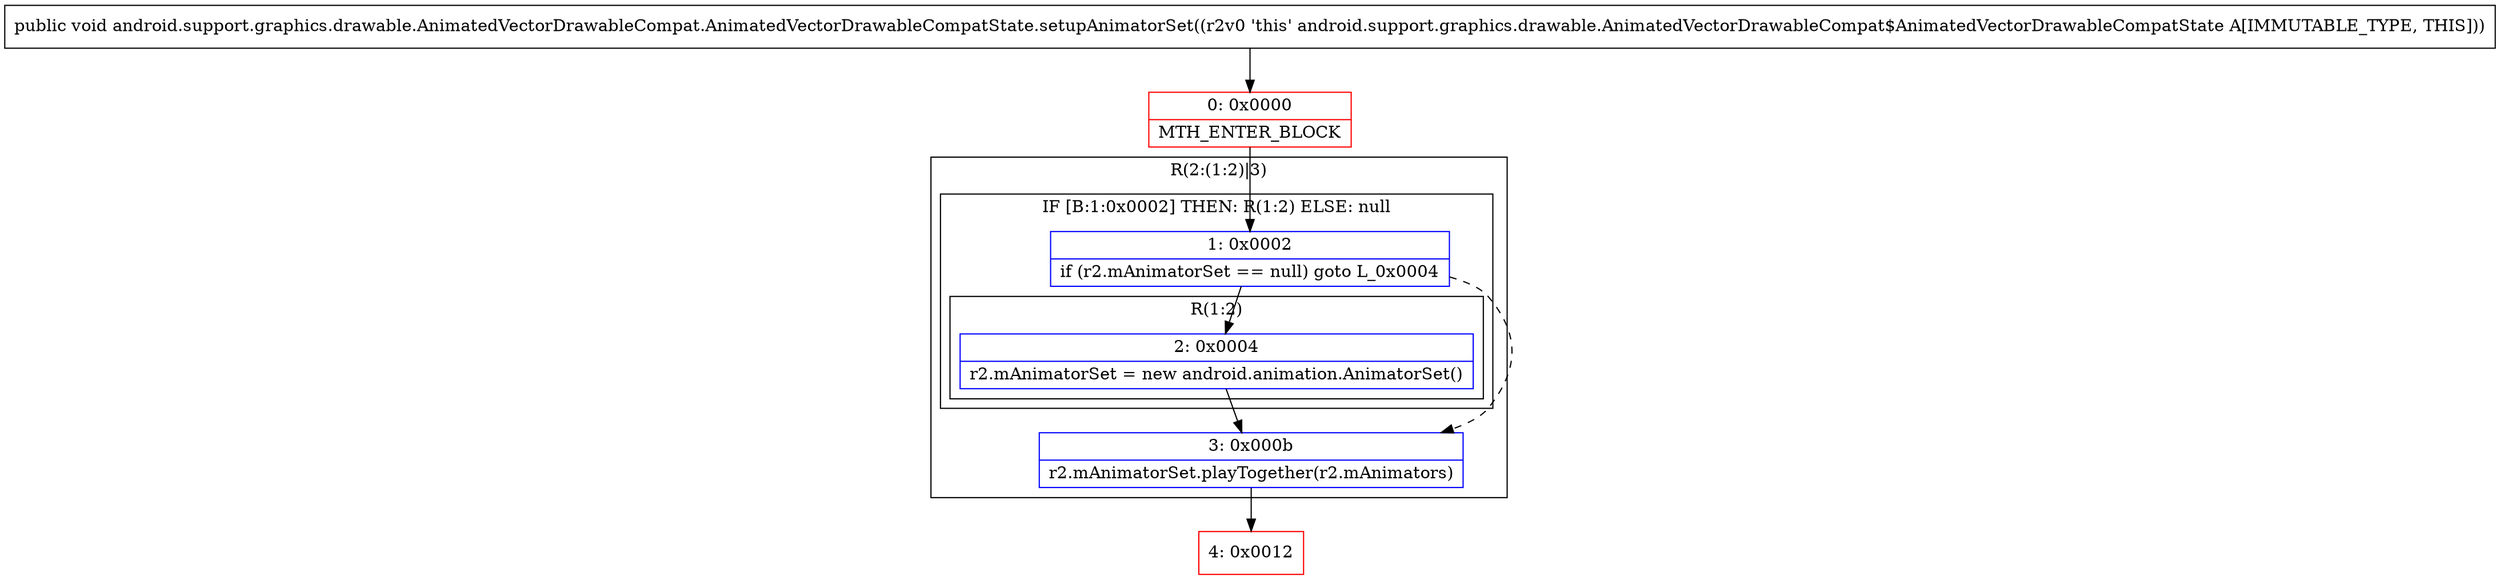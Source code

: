 digraph "CFG forandroid.support.graphics.drawable.AnimatedVectorDrawableCompat.AnimatedVectorDrawableCompatState.setupAnimatorSet()V" {
subgraph cluster_Region_1329695262 {
label = "R(2:(1:2)|3)";
node [shape=record,color=blue];
subgraph cluster_IfRegion_1538106571 {
label = "IF [B:1:0x0002] THEN: R(1:2) ELSE: null";
node [shape=record,color=blue];
Node_1 [shape=record,label="{1\:\ 0x0002|if (r2.mAnimatorSet == null) goto L_0x0004\l}"];
subgraph cluster_Region_247202247 {
label = "R(1:2)";
node [shape=record,color=blue];
Node_2 [shape=record,label="{2\:\ 0x0004|r2.mAnimatorSet = new android.animation.AnimatorSet()\l}"];
}
}
Node_3 [shape=record,label="{3\:\ 0x000b|r2.mAnimatorSet.playTogether(r2.mAnimators)\l}"];
}
Node_0 [shape=record,color=red,label="{0\:\ 0x0000|MTH_ENTER_BLOCK\l}"];
Node_4 [shape=record,color=red,label="{4\:\ 0x0012}"];
MethodNode[shape=record,label="{public void android.support.graphics.drawable.AnimatedVectorDrawableCompat.AnimatedVectorDrawableCompatState.setupAnimatorSet((r2v0 'this' android.support.graphics.drawable.AnimatedVectorDrawableCompat$AnimatedVectorDrawableCompatState A[IMMUTABLE_TYPE, THIS])) }"];
MethodNode -> Node_0;
Node_1 -> Node_2;
Node_1 -> Node_3[style=dashed];
Node_2 -> Node_3;
Node_3 -> Node_4;
Node_0 -> Node_1;
}

